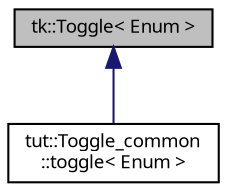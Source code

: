 digraph "tk::Toggle&lt; Enum &gt;"
{
 // INTERACTIVE_SVG=YES
  bgcolor="transparent";
  edge [fontname="sans-serif",fontsize="9",labelfontname="sans-serif",labelfontsize="9"];
  node [fontname="sans-serif",fontsize="9",shape=record];
  Node1 [label="tk::Toggle\< Enum \>",height=0.2,width=0.4,color="black", fillcolor="grey75", style="filled", fontcolor="black"];
  Node1 -> Node2 [dir="back",color="midnightblue",fontsize="9",style="solid",fontname="sans-serif"];
  Node2 [label="tut::Toggle_common\l::toggle\< Enum \>",height=0.2,width=0.4,color="black",URL="$structtut_1_1_toggle__common_1_1toggle.html",tooltip="Toggle only has a protected constructor, designed to be base class only. "];
}
